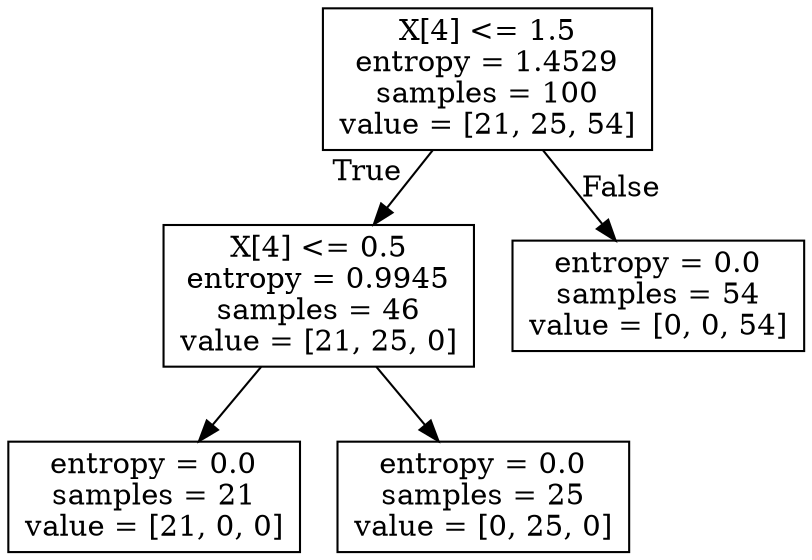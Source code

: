 digraph Tree {
node [shape=box] ;
0 [label="X[4] <= 1.5\nentropy = 1.4529\nsamples = 100\nvalue = [21, 25, 54]"] ;
1 [label="X[4] <= 0.5\nentropy = 0.9945\nsamples = 46\nvalue = [21, 25, 0]"] ;
0 -> 1 [labeldistance=2.5, labelangle=45, headlabel="True"] ;
2 [label="entropy = 0.0\nsamples = 21\nvalue = [21, 0, 0]"] ;
1 -> 2 ;
3 [label="entropy = 0.0\nsamples = 25\nvalue = [0, 25, 0]"] ;
1 -> 3 ;
4 [label="entropy = 0.0\nsamples = 54\nvalue = [0, 0, 54]"] ;
0 -> 4 [labeldistance=2.5, labelangle=-45, headlabel="False"] ;
}
